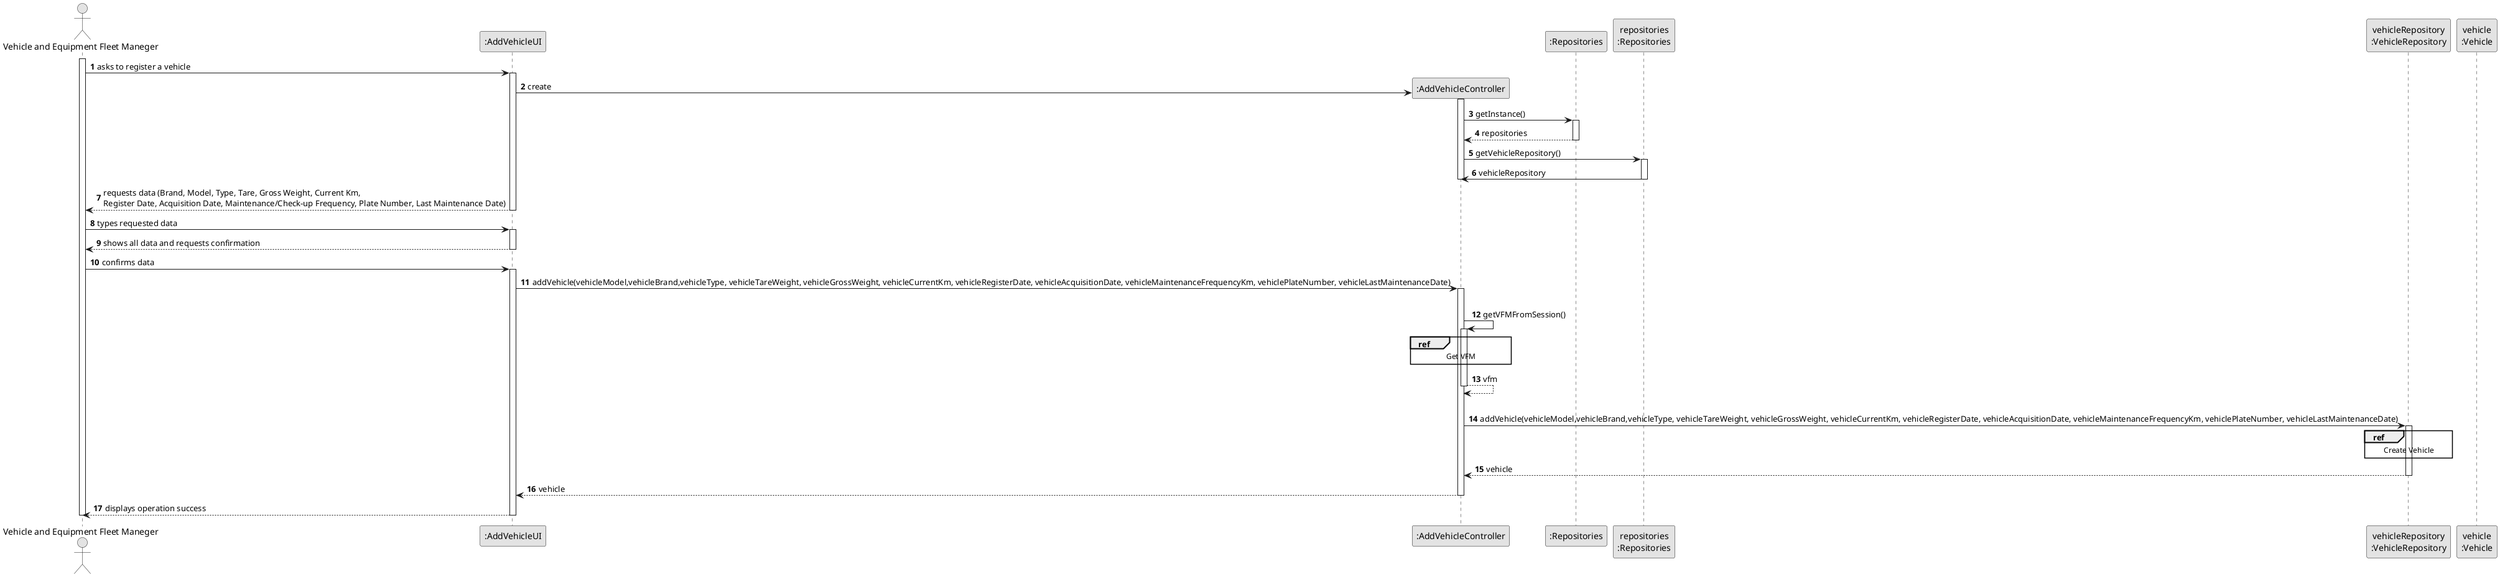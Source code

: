 @startuml
skinparam monochrome true
skinparam packageStyle rectangle
skinparam shadowing false

autonumber

'hide footbox
actor "Vehicle and Equipment Fleet Maneger" as ADM
participant ":AddVehicleUI" as UI
participant ":AddVehicleController" as CTRL
participant ":Repositories" as RepositorySingleton
participant ":Repositories" as RepositorySingleton
participant "repositories\n:Repositories" as PLAT
participant "vehicleRepository\n:VehicleRepository" as VR
participant "vehicle\n:Vehicle" as VEICULO

activate ADM

        ADM -> UI : asks to register a vehicle

        activate UI

'            UI --> ADM : requests data (reference, description,  informal \n description, technical description, duration, cost)
            'create CTRL
            UI -> CTRL** : create
            activate CTRL

                        CTRL -> RepositorySingleton : getInstance()
                                        activate RepositorySingleton

                                            RepositorySingleton --> CTRL: repositories
                                        deactivate RepositorySingleton

                             CTRL -> PLAT : getVehicleRepository()
                                     activate PLAT

                                 PLAT -> CTRL : vehicleRepository
                                 deactivate PLAT
                                 deactivate CTRL

            UI --> ADM : requests data (Brand, Model, Type, Tare, Gross Weight, Current Km, \nRegister Date, Acquisition Date, Maintenance/Check-up Frequency, Plate Number, Last Maintenance Date)
        deactivate UI

    ADM -> UI : types requested data
    activate UI

        UI --> ADM : shows all data and requests confirmation
    deactivate UI

    ADM -> UI : confirms data
    activate UI

        UI -> CTRL : addVehicle(vehicleModel,vehicleBrand,vehicleType, vehicleTareWeight, vehicleGrossWeight, vehicleCurrentKm, vehicleRegisterDate, vehicleAcquisitionDate, vehicleMaintenanceFrequencyKm, vehiclePlateNumber, vehicleLastMaintenanceDate)
        activate CTRL


            |||
            CTRL -> CTRL : getVFMFromSession()
            activate CTRL

            ref over CTRL
            Get VFM
            end

                CTRL --> CTRL : vfm
            deactivate CTRL

            |||
            CTRL -> VR: addVehicle(vehicleModel,vehicleBrand,vehicleType, vehicleTareWeight, vehicleGrossWeight, vehicleCurrentKm, vehicleRegisterDate, vehicleAcquisitionDate, vehicleMaintenanceFrequencyKm, vehiclePlateNumber, vehicleLastMaintenanceDate)
            activate VR

                ref over VR
                Create Vehicle
                end

                VR --> CTRL : vehicle

            deactivate VR

            CTRL --> UI: vehicle
            deactivate CTRL
            UI --> ADM: displays operation success
    deactivate UI

deactivate ADM

@enduml
